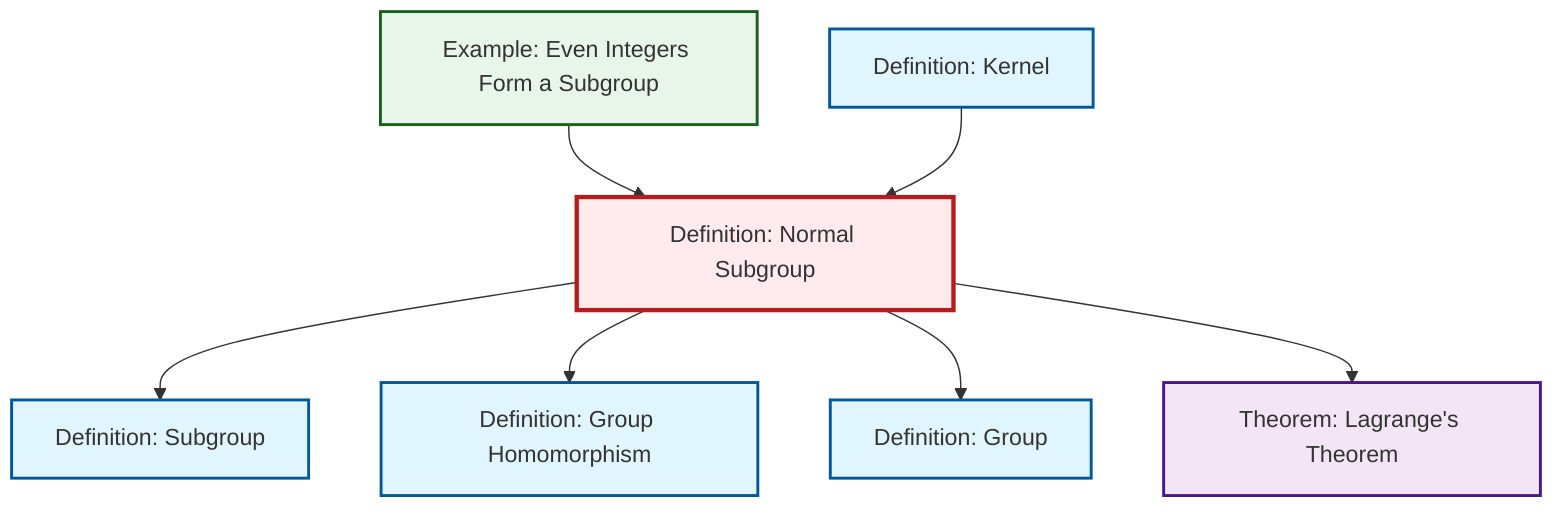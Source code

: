 graph TD
    classDef definition fill:#e1f5fe,stroke:#01579b,stroke-width:2px
    classDef theorem fill:#f3e5f5,stroke:#4a148c,stroke-width:2px
    classDef axiom fill:#fff3e0,stroke:#e65100,stroke-width:2px
    classDef example fill:#e8f5e9,stroke:#1b5e20,stroke-width:2px
    classDef current fill:#ffebee,stroke:#b71c1c,stroke-width:3px
    thm-lagrange["Theorem: Lagrange's Theorem"]:::theorem
    def-homomorphism["Definition: Group Homomorphism"]:::definition
    ex-even-integers-subgroup["Example: Even Integers Form a Subgroup"]:::example
    def-subgroup["Definition: Subgroup"]:::definition
    def-group["Definition: Group"]:::definition
    def-normal-subgroup["Definition: Normal Subgroup"]:::definition
    def-kernel["Definition: Kernel"]:::definition
    ex-even-integers-subgroup --> def-normal-subgroup
    def-normal-subgroup --> def-subgroup
    def-normal-subgroup --> def-homomorphism
    def-kernel --> def-normal-subgroup
    def-normal-subgroup --> def-group
    def-normal-subgroup --> thm-lagrange
    class def-normal-subgroup current